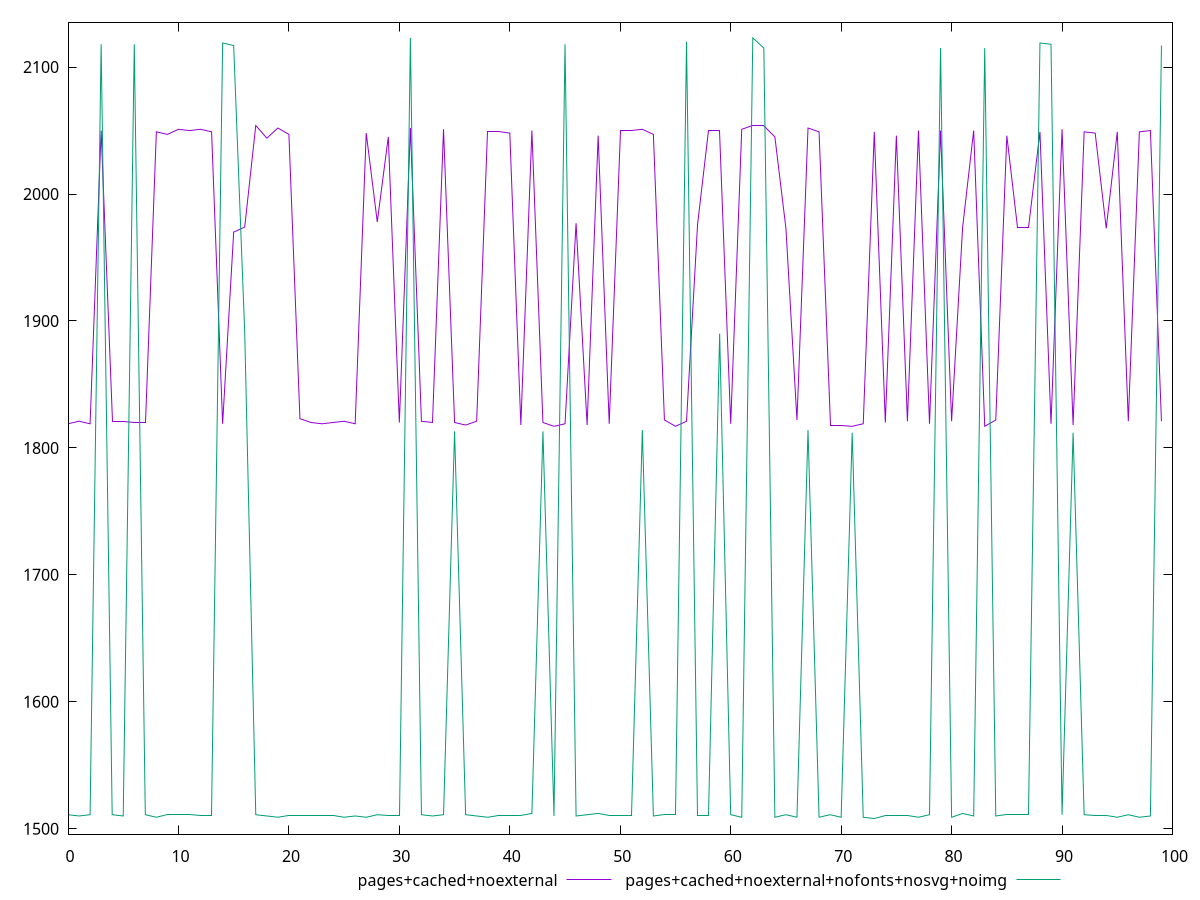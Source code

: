 $_pagesCachedNoexternal <<EOF
1819
1821
1819
2050
1821
1821
1820
1820
2049
2047
2051
2050
2051
2049
1819
1970
1974
2054
2044
2052
2047
1823
1820
1819
1820
1821
1819
2048
1978
2045
1820
2052
1821
1820
2051
1820
1818
1821
2049
2049
2048
1818
2050
1820
1817
1819
1977
1818
2046
1819
2050
2050
2051
2047
1822
1817
1821
1976
2050
2050
1819
2051
2054
2054
2045
1973
1822
2052
2049
1818
1818
1817
1819
2049
1820
2046
1821
2050
1819
2050
1821
1974
2050
1817
1822
2046
1974
1974
2049
1819
2051
1818
2049
2048
1973
2049
1821
2049
2050
1821
EOF
$_pagesCachedNoexternalNofontsNosvgNoimg <<EOF
1511
1510
1511
2118
1511
1510
2118
1511
1509
1511
1511
1511
1510
1510
2119
2117
1891
1511
1510
1509
1510
1510
1510
1510
1510
1509
1510
1509
1511
1510
1510
2123
1511
1510
1511
1813
1511
1510
1509
1510
1510
1510
1512
1813
1510
2118
1510
1511
1512
1510
1510
1510
1814
1510
1511
1511
2120
1510
1510
1890
1511
1509
2123
2115
1509
1511
1509
1814
1509
1511
1509
1812
1509
1508
1510
1510
1510
1509
1511
2115
1509
1512
1510
2115
1510
1511
1511
1511
2119
2118
1511
1812
1511
1510
1510
1509
1511
1509
1510
2117
EOF
set key outside below
set terminal pngcairo
set output "report_00006_2020-11-02T20-21-41.718Z/metrics/metrics_pages+cached+noexternal_pages+cached+noexternal+nofonts+nosvg+noimg.png"
set yrange [1495.7:2135.3]
plot $_pagesCachedNoexternal title "pages+cached+noexternal" with line ,$_pagesCachedNoexternalNofontsNosvgNoimg title "pages+cached+noexternal+nofonts+nosvg+noimg" with line ,